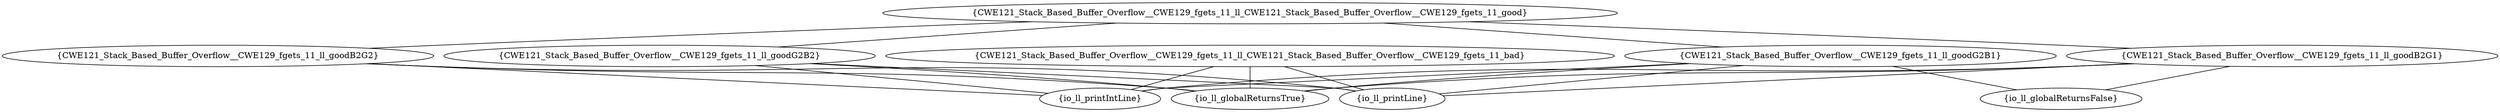 graph "cg graph" {
CWE121_Stack_Based_Buffer_Overflow__CWE129_fgets_11_ll_CWE121_Stack_Based_Buffer_Overflow__CWE129_fgets_11_bad [label="{CWE121_Stack_Based_Buffer_Overflow__CWE129_fgets_11_ll_CWE121_Stack_Based_Buffer_Overflow__CWE129_fgets_11_bad}"];
io_ll_globalReturnsTrue [label="{io_ll_globalReturnsTrue}"];
io_ll_printLine [label="{io_ll_printLine}"];
io_ll_printIntLine [label="{io_ll_printIntLine}"];
CWE121_Stack_Based_Buffer_Overflow__CWE129_fgets_11_ll_CWE121_Stack_Based_Buffer_Overflow__CWE129_fgets_11_good [label="{CWE121_Stack_Based_Buffer_Overflow__CWE129_fgets_11_ll_CWE121_Stack_Based_Buffer_Overflow__CWE129_fgets_11_good}"];
CWE121_Stack_Based_Buffer_Overflow__CWE129_fgets_11_ll_goodB2G1 [label="{CWE121_Stack_Based_Buffer_Overflow__CWE129_fgets_11_ll_goodB2G1}"];
CWE121_Stack_Based_Buffer_Overflow__CWE129_fgets_11_ll_goodB2G2 [label="{CWE121_Stack_Based_Buffer_Overflow__CWE129_fgets_11_ll_goodB2G2}"];
CWE121_Stack_Based_Buffer_Overflow__CWE129_fgets_11_ll_goodG2B1 [label="{CWE121_Stack_Based_Buffer_Overflow__CWE129_fgets_11_ll_goodG2B1}"];
CWE121_Stack_Based_Buffer_Overflow__CWE129_fgets_11_ll_goodG2B2 [label="{CWE121_Stack_Based_Buffer_Overflow__CWE129_fgets_11_ll_goodG2B2}"];
io_ll_globalReturnsFalse [label="{io_ll_globalReturnsFalse}"];
CWE121_Stack_Based_Buffer_Overflow__CWE129_fgets_11_ll_CWE121_Stack_Based_Buffer_Overflow__CWE129_fgets_11_bad -- io_ll_globalReturnsTrue;
CWE121_Stack_Based_Buffer_Overflow__CWE129_fgets_11_ll_CWE121_Stack_Based_Buffer_Overflow__CWE129_fgets_11_bad -- io_ll_printLine;
CWE121_Stack_Based_Buffer_Overflow__CWE129_fgets_11_ll_CWE121_Stack_Based_Buffer_Overflow__CWE129_fgets_11_bad -- io_ll_printIntLine;
CWE121_Stack_Based_Buffer_Overflow__CWE129_fgets_11_ll_CWE121_Stack_Based_Buffer_Overflow__CWE129_fgets_11_good -- CWE121_Stack_Based_Buffer_Overflow__CWE129_fgets_11_ll_goodB2G1;
CWE121_Stack_Based_Buffer_Overflow__CWE129_fgets_11_ll_CWE121_Stack_Based_Buffer_Overflow__CWE129_fgets_11_good -- CWE121_Stack_Based_Buffer_Overflow__CWE129_fgets_11_ll_goodB2G2;
CWE121_Stack_Based_Buffer_Overflow__CWE129_fgets_11_ll_CWE121_Stack_Based_Buffer_Overflow__CWE129_fgets_11_good -- CWE121_Stack_Based_Buffer_Overflow__CWE129_fgets_11_ll_goodG2B1;
CWE121_Stack_Based_Buffer_Overflow__CWE129_fgets_11_ll_CWE121_Stack_Based_Buffer_Overflow__CWE129_fgets_11_good -- CWE121_Stack_Based_Buffer_Overflow__CWE129_fgets_11_ll_goodG2B2;
CWE121_Stack_Based_Buffer_Overflow__CWE129_fgets_11_ll_goodG2B2 -- io_ll_globalReturnsTrue;
CWE121_Stack_Based_Buffer_Overflow__CWE129_fgets_11_ll_goodG2B2 -- io_ll_printIntLine;
CWE121_Stack_Based_Buffer_Overflow__CWE129_fgets_11_ll_goodG2B2 -- io_ll_printLine;
CWE121_Stack_Based_Buffer_Overflow__CWE129_fgets_11_ll_goodG2B1 -- io_ll_globalReturnsFalse;
CWE121_Stack_Based_Buffer_Overflow__CWE129_fgets_11_ll_goodG2B1 -- io_ll_printLine;
CWE121_Stack_Based_Buffer_Overflow__CWE129_fgets_11_ll_goodG2B1 -- io_ll_globalReturnsTrue;
CWE121_Stack_Based_Buffer_Overflow__CWE129_fgets_11_ll_goodG2B1 -- io_ll_printIntLine;
CWE121_Stack_Based_Buffer_Overflow__CWE129_fgets_11_ll_goodB2G2 -- io_ll_globalReturnsTrue;
CWE121_Stack_Based_Buffer_Overflow__CWE129_fgets_11_ll_goodB2G2 -- io_ll_printLine;
CWE121_Stack_Based_Buffer_Overflow__CWE129_fgets_11_ll_goodB2G2 -- io_ll_printIntLine;
CWE121_Stack_Based_Buffer_Overflow__CWE129_fgets_11_ll_goodB2G1 -- io_ll_globalReturnsTrue;
CWE121_Stack_Based_Buffer_Overflow__CWE129_fgets_11_ll_goodB2G1 -- io_ll_printLine;
CWE121_Stack_Based_Buffer_Overflow__CWE129_fgets_11_ll_goodB2G1 -- io_ll_globalReturnsFalse;
CWE121_Stack_Based_Buffer_Overflow__CWE129_fgets_11_ll_goodB2G1 -- io_ll_printIntLine;
}
